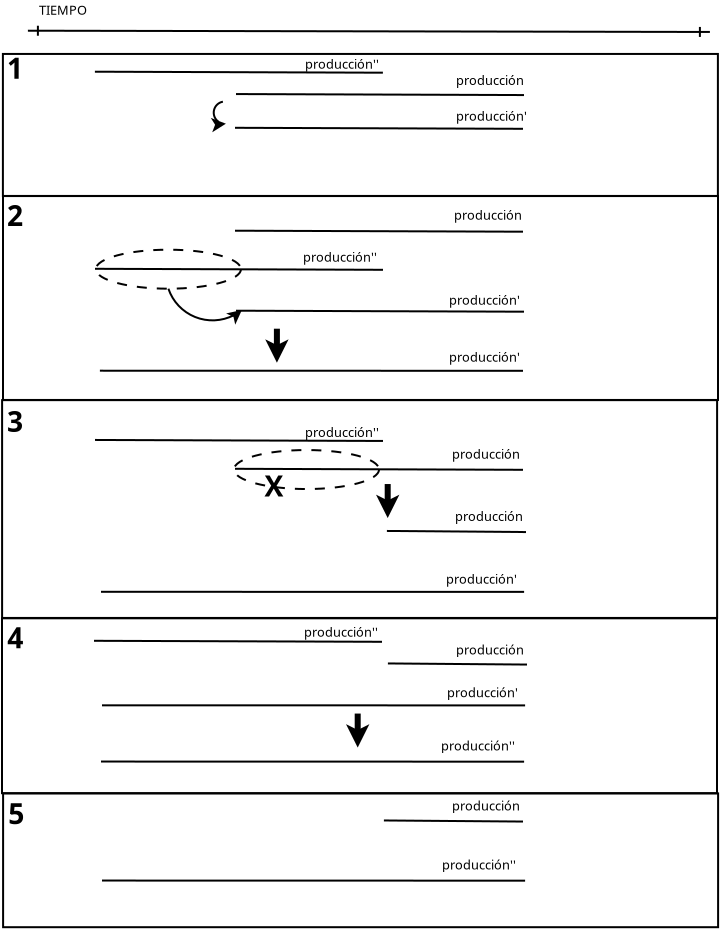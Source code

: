 <?xml version="1.0" encoding="UTF-8"?>
<dia:diagram xmlns:dia="http://www.lysator.liu.se/~alla/dia/">
  <dia:layer name="Fondo" visible="true" active="true">
    <dia:object type="Standard - Box" version="0" id="O0">
      <dia:attribute name="obj_pos">
        <dia:point val="-1.19,-1.603"/>
      </dia:attribute>
      <dia:attribute name="obj_bb">
        <dia:rectangle val="-1.24,-1.653;34.61,9.338"/>
      </dia:attribute>
      <dia:attribute name="elem_corner">
        <dia:point val="-1.19,-1.603"/>
      </dia:attribute>
      <dia:attribute name="elem_width">
        <dia:real val="35.75"/>
      </dia:attribute>
      <dia:attribute name="elem_height">
        <dia:real val="10.89"/>
      </dia:attribute>
      <dia:attribute name="border_width">
        <dia:real val="0.1"/>
      </dia:attribute>
      <dia:attribute name="show_background">
        <dia:boolean val="false"/>
      </dia:attribute>
    </dia:object>
    <dia:object type="Standard - Box" version="0" id="O1">
      <dia:attribute name="obj_pos">
        <dia:point val="-1.195,9.305"/>
      </dia:attribute>
      <dia:attribute name="obj_bb">
        <dia:rectangle val="-1.245,9.255;34.605,18.1"/>
      </dia:attribute>
      <dia:attribute name="elem_corner">
        <dia:point val="-1.195,9.305"/>
      </dia:attribute>
      <dia:attribute name="elem_width">
        <dia:real val="35.75"/>
      </dia:attribute>
      <dia:attribute name="elem_height">
        <dia:real val="8.745"/>
      </dia:attribute>
      <dia:attribute name="border_width">
        <dia:real val="0.1"/>
      </dia:attribute>
      <dia:attribute name="show_background">
        <dia:boolean val="false"/>
      </dia:attribute>
    </dia:object>
    <dia:object type="Standard - Box" version="0" id="O2">
      <dia:attribute name="obj_pos">
        <dia:point val="-1.145,-11.807"/>
      </dia:attribute>
      <dia:attribute name="obj_bb">
        <dia:rectangle val="-1.195,-11.857;34.655,-1.562"/>
      </dia:attribute>
      <dia:attribute name="elem_corner">
        <dia:point val="-1.145,-11.807"/>
      </dia:attribute>
      <dia:attribute name="elem_width">
        <dia:real val="35.75"/>
      </dia:attribute>
      <dia:attribute name="elem_height">
        <dia:real val="10.195"/>
      </dia:attribute>
      <dia:attribute name="border_width">
        <dia:real val="0.1"/>
      </dia:attribute>
      <dia:attribute name="show_background">
        <dia:boolean val="false"/>
      </dia:attribute>
    </dia:object>
    <dia:object type="Standard - Box" version="0" id="O3">
      <dia:attribute name="obj_pos">
        <dia:point val="-1.15,-18.913"/>
      </dia:attribute>
      <dia:attribute name="obj_bb">
        <dia:rectangle val="-1.2,-18.962;34.65,-11.762"/>
      </dia:attribute>
      <dia:attribute name="elem_corner">
        <dia:point val="-1.15,-18.913"/>
      </dia:attribute>
      <dia:attribute name="elem_width">
        <dia:real val="35.75"/>
      </dia:attribute>
      <dia:attribute name="elem_height">
        <dia:real val="7.1"/>
      </dia:attribute>
      <dia:attribute name="border_width">
        <dia:real val="0.1"/>
      </dia:attribute>
      <dia:attribute name="show_background">
        <dia:boolean val="false"/>
      </dia:attribute>
    </dia:object>
    <dia:object type="Standard - Line" version="0" id="O4">
      <dia:attribute name="obj_pos">
        <dia:point val="0.1,-20.075"/>
      </dia:attribute>
      <dia:attribute name="obj_bb">
        <dia:rectangle val="-0.012,-20.405;34.312,-19.683"/>
      </dia:attribute>
      <dia:attribute name="conn_endpoints">
        <dia:point val="0.1,-20.075"/>
        <dia:point val="34.2,-20.012"/>
      </dia:attribute>
      <dia:attribute name="numcp">
        <dia:int val="1"/>
      </dia:attribute>
      <dia:attribute name="start_arrow">
        <dia:enum val="21"/>
      </dia:attribute>
      <dia:attribute name="start_arrow_length">
        <dia:real val="0.5"/>
      </dia:attribute>
      <dia:attribute name="start_arrow_width">
        <dia:real val="0.5"/>
      </dia:attribute>
      <dia:attribute name="end_arrow">
        <dia:enum val="21"/>
      </dia:attribute>
      <dia:attribute name="end_arrow_length">
        <dia:real val="0.5"/>
      </dia:attribute>
      <dia:attribute name="end_arrow_width">
        <dia:real val="0.5"/>
      </dia:attribute>
    </dia:object>
    <dia:object type="Standard - Text" version="1" id="O5">
      <dia:attribute name="obj_pos">
        <dia:point val="0.65,-20.875"/>
      </dia:attribute>
      <dia:attribute name="obj_bb">
        <dia:rectangle val="0.65,-21.47;3.078,-20.723"/>
      </dia:attribute>
      <dia:attribute name="text">
        <dia:composite type="text">
          <dia:attribute name="string">
            <dia:string>#TIEMPO#</dia:string>
          </dia:attribute>
          <dia:attribute name="font">
            <dia:font family="sans" style="0" name="Helvetica"/>
          </dia:attribute>
          <dia:attribute name="height">
            <dia:real val="0.8"/>
          </dia:attribute>
          <dia:attribute name="pos">
            <dia:point val="0.65,-20.875"/>
          </dia:attribute>
          <dia:attribute name="color">
            <dia:color val="#000000"/>
          </dia:attribute>
          <dia:attribute name="alignment">
            <dia:enum val="0"/>
          </dia:attribute>
        </dia:composite>
      </dia:attribute>
      <dia:attribute name="valign">
        <dia:enum val="3"/>
      </dia:attribute>
    </dia:object>
    <dia:object type="Standard - Line" version="0" id="O6">
      <dia:attribute name="obj_pos">
        <dia:point val="3.45,-18.025"/>
      </dia:attribute>
      <dia:attribute name="obj_bb">
        <dia:rectangle val="3.4,-18.075;17.9,-17.925"/>
      </dia:attribute>
      <dia:attribute name="conn_endpoints">
        <dia:point val="3.45,-18.025"/>
        <dia:point val="17.85,-17.975"/>
      </dia:attribute>
      <dia:attribute name="numcp">
        <dia:int val="1"/>
      </dia:attribute>
    </dia:object>
    <dia:object type="Standard - Text" version="1" id="O7">
      <dia:attribute name="obj_pos">
        <dia:point val="13.95,-18.175"/>
      </dia:attribute>
      <dia:attribute name="obj_bb">
        <dia:rectangle val="13.95,-18.77;17.84,-18.023"/>
      </dia:attribute>
      <dia:attribute name="text">
        <dia:composite type="text">
          <dia:attribute name="string">
            <dia:string>#producción''#</dia:string>
          </dia:attribute>
          <dia:attribute name="font">
            <dia:font family="sans" style="0" name="Helvetica"/>
          </dia:attribute>
          <dia:attribute name="height">
            <dia:real val="0.8"/>
          </dia:attribute>
          <dia:attribute name="pos">
            <dia:point val="13.95,-18.175"/>
          </dia:attribute>
          <dia:attribute name="color">
            <dia:color val="#000000"/>
          </dia:attribute>
          <dia:attribute name="alignment">
            <dia:enum val="0"/>
          </dia:attribute>
        </dia:composite>
      </dia:attribute>
      <dia:attribute name="valign">
        <dia:enum val="3"/>
      </dia:attribute>
    </dia:object>
    <dia:object type="Standard - Line" version="0" id="O8">
      <dia:attribute name="obj_pos">
        <dia:point val="10.455,-10.075"/>
      </dia:attribute>
      <dia:attribute name="obj_bb">
        <dia:rectangle val="10.405,-10.125;24.905,-9.975"/>
      </dia:attribute>
      <dia:attribute name="conn_endpoints">
        <dia:point val="10.455,-10.075"/>
        <dia:point val="24.855,-10.025"/>
      </dia:attribute>
      <dia:attribute name="numcp">
        <dia:int val="1"/>
      </dia:attribute>
    </dia:object>
    <dia:object type="Standard - Text" version="1" id="O9">
      <dia:attribute name="obj_pos">
        <dia:point val="21.405,-10.625"/>
      </dia:attribute>
      <dia:attribute name="obj_bb">
        <dia:rectangle val="21.405,-11.22;24.945,-10.473"/>
      </dia:attribute>
      <dia:attribute name="text">
        <dia:composite type="text">
          <dia:attribute name="string">
            <dia:string>#producción#</dia:string>
          </dia:attribute>
          <dia:attribute name="font">
            <dia:font family="sans" style="0" name="Helvetica"/>
          </dia:attribute>
          <dia:attribute name="height">
            <dia:real val="0.8"/>
          </dia:attribute>
          <dia:attribute name="pos">
            <dia:point val="21.405,-10.625"/>
          </dia:attribute>
          <dia:attribute name="color">
            <dia:color val="#000000"/>
          </dia:attribute>
          <dia:attribute name="alignment">
            <dia:enum val="0"/>
          </dia:attribute>
        </dia:composite>
      </dia:attribute>
      <dia:attribute name="valign">
        <dia:enum val="3"/>
      </dia:attribute>
    </dia:object>
    <dia:object type="Standard - Line" version="0" id="O10">
      <dia:attribute name="obj_pos">
        <dia:point val="10.505,-6.075"/>
      </dia:attribute>
      <dia:attribute name="obj_bb">
        <dia:rectangle val="10.455,-6.125;24.955,-5.975"/>
      </dia:attribute>
      <dia:attribute name="conn_endpoints">
        <dia:point val="10.505,-6.075"/>
        <dia:point val="24.905,-6.025"/>
      </dia:attribute>
      <dia:attribute name="numcp">
        <dia:int val="1"/>
      </dia:attribute>
    </dia:object>
    <dia:object type="Standard - Text" version="1" id="O11">
      <dia:attribute name="obj_pos">
        <dia:point val="21.505,-15.575"/>
      </dia:attribute>
      <dia:attribute name="obj_bb">
        <dia:rectangle val="21.505,-16.17;25.22,-15.422"/>
      </dia:attribute>
      <dia:attribute name="text">
        <dia:composite type="text">
          <dia:attribute name="string">
            <dia:string>#producción'#</dia:string>
          </dia:attribute>
          <dia:attribute name="font">
            <dia:font family="sans" style="0" name="Helvetica"/>
          </dia:attribute>
          <dia:attribute name="height">
            <dia:real val="0.8"/>
          </dia:attribute>
          <dia:attribute name="pos">
            <dia:point val="21.505,-15.575"/>
          </dia:attribute>
          <dia:attribute name="color">
            <dia:color val="#000000"/>
          </dia:attribute>
          <dia:attribute name="alignment">
            <dia:enum val="0"/>
          </dia:attribute>
        </dia:composite>
      </dia:attribute>
      <dia:attribute name="valign">
        <dia:enum val="3"/>
      </dia:attribute>
    </dia:object>
    <dia:object type="Standard - Arc" version="0" id="O12">
      <dia:attribute name="obj_pos">
        <dia:point val="9.85,-16.525"/>
      </dia:attribute>
      <dia:attribute name="obj_bb">
        <dia:rectangle val="9.245,-16.581;10.056,-14.995"/>
      </dia:attribute>
      <dia:attribute name="conn_endpoints">
        <dia:point val="9.85,-16.525"/>
        <dia:point val="10,-15.425"/>
      </dia:attribute>
      <dia:attribute name="curve_distance">
        <dia:real val="0.534"/>
      </dia:attribute>
      <dia:attribute name="end_arrow">
        <dia:enum val="22"/>
      </dia:attribute>
      <dia:attribute name="end_arrow_length">
        <dia:real val="0.5"/>
      </dia:attribute>
      <dia:attribute name="end_arrow_width">
        <dia:real val="0.5"/>
      </dia:attribute>
    </dia:object>
    <dia:object type="Standard - Line" version="0" id="O13">
      <dia:attribute name="obj_pos">
        <dia:point val="3.455,-8.17"/>
      </dia:attribute>
      <dia:attribute name="obj_bb">
        <dia:rectangle val="3.405,-8.22;17.905,-8.07"/>
      </dia:attribute>
      <dia:attribute name="conn_endpoints">
        <dia:point val="3.455,-8.17"/>
        <dia:point val="17.855,-8.12"/>
      </dia:attribute>
      <dia:attribute name="numcp">
        <dia:int val="1"/>
      </dia:attribute>
    </dia:object>
    <dia:object type="Standard - Text" version="1" id="O14">
      <dia:attribute name="obj_pos">
        <dia:point val="13.855,-8.525"/>
      </dia:attribute>
      <dia:attribute name="obj_bb">
        <dia:rectangle val="13.855,-9.12;17.745,-8.373"/>
      </dia:attribute>
      <dia:attribute name="text">
        <dia:composite type="text">
          <dia:attribute name="string">
            <dia:string>#producción''#</dia:string>
          </dia:attribute>
          <dia:attribute name="font">
            <dia:font family="sans" style="0" name="Helvetica"/>
          </dia:attribute>
          <dia:attribute name="height">
            <dia:real val="0.8"/>
          </dia:attribute>
          <dia:attribute name="pos">
            <dia:point val="13.855,-8.525"/>
          </dia:attribute>
          <dia:attribute name="color">
            <dia:color val="#000000"/>
          </dia:attribute>
          <dia:attribute name="alignment">
            <dia:enum val="0"/>
          </dia:attribute>
        </dia:composite>
      </dia:attribute>
      <dia:attribute name="valign">
        <dia:enum val="3"/>
      </dia:attribute>
    </dia:object>
    <dia:object type="Standard - Text" version="1" id="O15">
      <dia:attribute name="obj_pos">
        <dia:point val="21.155,-6.375"/>
      </dia:attribute>
      <dia:attribute name="obj_bb">
        <dia:rectangle val="21.155,-6.97;24.87,-6.223"/>
      </dia:attribute>
      <dia:attribute name="text">
        <dia:composite type="text">
          <dia:attribute name="string">
            <dia:string>#producción'#</dia:string>
          </dia:attribute>
          <dia:attribute name="font">
            <dia:font family="sans" style="0" name="Helvetica"/>
          </dia:attribute>
          <dia:attribute name="height">
            <dia:real val="0.8"/>
          </dia:attribute>
          <dia:attribute name="pos">
            <dia:point val="21.155,-6.375"/>
          </dia:attribute>
          <dia:attribute name="color">
            <dia:color val="#000000"/>
          </dia:attribute>
          <dia:attribute name="alignment">
            <dia:enum val="0"/>
          </dia:attribute>
        </dia:composite>
      </dia:attribute>
      <dia:attribute name="valign">
        <dia:enum val="3"/>
      </dia:attribute>
    </dia:object>
    <dia:object type="Standard - Line" version="0" id="O16">
      <dia:attribute name="obj_pos">
        <dia:point val="10.455,-15.22"/>
      </dia:attribute>
      <dia:attribute name="obj_bb">
        <dia:rectangle val="10.405,-15.27;24.905,-15.12"/>
      </dia:attribute>
      <dia:attribute name="conn_endpoints">
        <dia:point val="10.455,-15.22"/>
        <dia:point val="24.855,-15.17"/>
      </dia:attribute>
      <dia:attribute name="numcp">
        <dia:int val="1"/>
      </dia:attribute>
    </dia:object>
    <dia:object type="Standard - Ellipse" version="0" id="O17">
      <dia:attribute name="obj_pos">
        <dia:point val="3.5,-9.125"/>
      </dia:attribute>
      <dia:attribute name="obj_bb">
        <dia:rectangle val="3.45,-9.175;10.8,-7.125"/>
      </dia:attribute>
      <dia:attribute name="elem_corner">
        <dia:point val="3.5,-9.125"/>
      </dia:attribute>
      <dia:attribute name="elem_width">
        <dia:real val="7.25"/>
      </dia:attribute>
      <dia:attribute name="elem_height">
        <dia:real val="1.95"/>
      </dia:attribute>
      <dia:attribute name="border_width">
        <dia:real val="0.1"/>
      </dia:attribute>
      <dia:attribute name="show_background">
        <dia:boolean val="false"/>
      </dia:attribute>
      <dia:attribute name="line_style">
        <dia:enum val="1"/>
      </dia:attribute>
      <dia:attribute name="dashlength">
        <dia:real val="0.5"/>
      </dia:attribute>
    </dia:object>
    <dia:object type="Standard - Line" version="0" id="O18">
      <dia:attribute name="obj_pos">
        <dia:point val="3.7,-3.075"/>
      </dia:attribute>
      <dia:attribute name="obj_bb">
        <dia:rectangle val="3.65,-3.125;24.905,-3.02"/>
      </dia:attribute>
      <dia:attribute name="conn_endpoints">
        <dia:point val="3.7,-3.075"/>
        <dia:point val="24.855,-3.07"/>
      </dia:attribute>
      <dia:attribute name="numcp">
        <dia:int val="1"/>
      </dia:attribute>
    </dia:object>
    <dia:object type="Standard - Line" version="0" id="O19">
      <dia:attribute name="obj_pos">
        <dia:point val="12.55,-5.175"/>
      </dia:attribute>
      <dia:attribute name="obj_bb">
        <dia:rectangle val="11.965,-5.325;13.135,-3.14"/>
      </dia:attribute>
      <dia:attribute name="conn_endpoints">
        <dia:point val="12.55,-5.175"/>
        <dia:point val="12.55,-3.475"/>
      </dia:attribute>
      <dia:attribute name="numcp">
        <dia:int val="1"/>
      </dia:attribute>
      <dia:attribute name="line_width">
        <dia:real val="0.3"/>
      </dia:attribute>
      <dia:attribute name="end_arrow">
        <dia:enum val="22"/>
      </dia:attribute>
      <dia:attribute name="end_arrow_length">
        <dia:real val="0.5"/>
      </dia:attribute>
      <dia:attribute name="end_arrow_width">
        <dia:real val="0.5"/>
      </dia:attribute>
    </dia:object>
    <dia:object type="Standard - Text" version="1" id="O20">
      <dia:attribute name="obj_pos">
        <dia:point val="21.155,-3.525"/>
      </dia:attribute>
      <dia:attribute name="obj_bb">
        <dia:rectangle val="21.155,-4.12;24.87,-3.373"/>
      </dia:attribute>
      <dia:attribute name="text">
        <dia:composite type="text">
          <dia:attribute name="string">
            <dia:string>#producción'#</dia:string>
          </dia:attribute>
          <dia:attribute name="font">
            <dia:font family="sans" style="0" name="Helvetica"/>
          </dia:attribute>
          <dia:attribute name="height">
            <dia:real val="0.8"/>
          </dia:attribute>
          <dia:attribute name="pos">
            <dia:point val="21.155,-3.525"/>
          </dia:attribute>
          <dia:attribute name="color">
            <dia:color val="#000000"/>
          </dia:attribute>
          <dia:attribute name="alignment">
            <dia:enum val="0"/>
          </dia:attribute>
        </dia:composite>
      </dia:attribute>
      <dia:attribute name="valign">
        <dia:enum val="3"/>
      </dia:attribute>
    </dia:object>
    <dia:object type="Standard - Line" version="0" id="O21">
      <dia:attribute name="obj_pos">
        <dia:point val="10.455,1.83"/>
      </dia:attribute>
      <dia:attribute name="obj_bb">
        <dia:rectangle val="10.405,1.78;24.905,1.93"/>
      </dia:attribute>
      <dia:attribute name="conn_endpoints">
        <dia:point val="10.455,1.83"/>
        <dia:point val="24.855,1.88"/>
      </dia:attribute>
      <dia:attribute name="numcp">
        <dia:int val="1"/>
      </dia:attribute>
    </dia:object>
    <dia:object type="Standard - Text" version="1" id="O22">
      <dia:attribute name="obj_pos">
        <dia:point val="21.305,1.325"/>
      </dia:attribute>
      <dia:attribute name="obj_bb">
        <dia:rectangle val="21.286,0.711;24.845,1.515"/>
      </dia:attribute>
      <dia:attribute name="text">
        <dia:composite type="text">
          <dia:attribute name="string">
            <dia:string>#producción#</dia:string>
          </dia:attribute>
          <dia:attribute name="font">
            <dia:font family="sans" style="0" name="Helvetica"/>
          </dia:attribute>
          <dia:attribute name="height">
            <dia:real val="0.8"/>
          </dia:attribute>
          <dia:attribute name="pos">
            <dia:point val="21.305,1.325"/>
          </dia:attribute>
          <dia:attribute name="color">
            <dia:color val="#000000"/>
          </dia:attribute>
          <dia:attribute name="alignment">
            <dia:enum val="0"/>
          </dia:attribute>
        </dia:composite>
      </dia:attribute>
      <dia:attribute name="valign">
        <dia:enum val="3"/>
      </dia:attribute>
    </dia:object>
    <dia:object type="Standard - Line" version="0" id="O23">
      <dia:attribute name="obj_pos">
        <dia:point val="3.755,7.98"/>
      </dia:attribute>
      <dia:attribute name="obj_bb">
        <dia:rectangle val="3.705,7.93;24.96,8.035"/>
      </dia:attribute>
      <dia:attribute name="conn_endpoints">
        <dia:point val="3.755,7.98"/>
        <dia:point val="24.91,7.985"/>
      </dia:attribute>
      <dia:attribute name="numcp">
        <dia:int val="1"/>
      </dia:attribute>
    </dia:object>
    <dia:object type="Standard - Text" version="1" id="O24">
      <dia:attribute name="obj_pos">
        <dia:point val="21.005,7.575"/>
      </dia:attribute>
      <dia:attribute name="obj_bb">
        <dia:rectangle val="21.005,6.98;24.72,7.728"/>
      </dia:attribute>
      <dia:attribute name="text">
        <dia:composite type="text">
          <dia:attribute name="string">
            <dia:string>#producción'#</dia:string>
          </dia:attribute>
          <dia:attribute name="font">
            <dia:font family="sans" style="0" name="Helvetica"/>
          </dia:attribute>
          <dia:attribute name="height">
            <dia:real val="0.8"/>
          </dia:attribute>
          <dia:attribute name="pos">
            <dia:point val="21.005,7.575"/>
          </dia:attribute>
          <dia:attribute name="color">
            <dia:color val="#000000"/>
          </dia:attribute>
          <dia:attribute name="alignment">
            <dia:enum val="0"/>
          </dia:attribute>
        </dia:composite>
      </dia:attribute>
      <dia:attribute name="valign">
        <dia:enum val="3"/>
      </dia:attribute>
    </dia:object>
    <dia:object type="Standard - Line" version="0" id="O25">
      <dia:attribute name="obj_pos">
        <dia:point val="3.455,0.388"/>
      </dia:attribute>
      <dia:attribute name="obj_bb">
        <dia:rectangle val="3.405,0.337;17.905,0.488"/>
      </dia:attribute>
      <dia:attribute name="conn_endpoints">
        <dia:point val="3.455,0.388"/>
        <dia:point val="17.855,0.438"/>
      </dia:attribute>
      <dia:attribute name="numcp">
        <dia:int val="1"/>
      </dia:attribute>
    </dia:object>
    <dia:object type="Standard - Text" version="1" id="O26">
      <dia:attribute name="obj_pos">
        <dia:point val="13.955,0.237"/>
      </dia:attribute>
      <dia:attribute name="obj_bb">
        <dia:rectangle val="13.955,-0.357;17.845,0.39"/>
      </dia:attribute>
      <dia:attribute name="text">
        <dia:composite type="text">
          <dia:attribute name="string">
            <dia:string>#producción''#</dia:string>
          </dia:attribute>
          <dia:attribute name="font">
            <dia:font family="sans" style="0" name="Helvetica"/>
          </dia:attribute>
          <dia:attribute name="height">
            <dia:real val="0.8"/>
          </dia:attribute>
          <dia:attribute name="pos">
            <dia:point val="13.955,0.237"/>
          </dia:attribute>
          <dia:attribute name="color">
            <dia:color val="#000000"/>
          </dia:attribute>
          <dia:attribute name="alignment">
            <dia:enum val="0"/>
          </dia:attribute>
        </dia:composite>
      </dia:attribute>
      <dia:attribute name="valign">
        <dia:enum val="3"/>
      </dia:attribute>
    </dia:object>
    <dia:object type="Standard - Ellipse" version="0" id="O27">
      <dia:attribute name="obj_pos">
        <dia:point val="10.405,0.892"/>
      </dia:attribute>
      <dia:attribute name="obj_bb">
        <dia:rectangle val="10.355,0.843;17.705,2.893"/>
      </dia:attribute>
      <dia:attribute name="elem_corner">
        <dia:point val="10.405,0.892"/>
      </dia:attribute>
      <dia:attribute name="elem_width">
        <dia:real val="7.25"/>
      </dia:attribute>
      <dia:attribute name="elem_height">
        <dia:real val="1.95"/>
      </dia:attribute>
      <dia:attribute name="border_width">
        <dia:real val="0.1"/>
      </dia:attribute>
      <dia:attribute name="show_background">
        <dia:boolean val="false"/>
      </dia:attribute>
      <dia:attribute name="line_style">
        <dia:enum val="1"/>
      </dia:attribute>
      <dia:attribute name="dashlength">
        <dia:real val="0.5"/>
      </dia:attribute>
    </dia:object>
    <dia:object type="Standard - Line" version="0" id="O28">
      <dia:attribute name="obj_pos">
        <dia:point val="18.09,2.592"/>
      </dia:attribute>
      <dia:attribute name="obj_bb">
        <dia:rectangle val="17.505,2.442;18.676,4.628"/>
      </dia:attribute>
      <dia:attribute name="conn_endpoints">
        <dia:point val="18.09,2.592"/>
        <dia:point val="18.09,4.293"/>
      </dia:attribute>
      <dia:attribute name="numcp">
        <dia:int val="1"/>
      </dia:attribute>
      <dia:attribute name="line_width">
        <dia:real val="0.3"/>
      </dia:attribute>
      <dia:attribute name="end_arrow">
        <dia:enum val="22"/>
      </dia:attribute>
      <dia:attribute name="end_arrow_length">
        <dia:real val="0.5"/>
      </dia:attribute>
      <dia:attribute name="end_arrow_width">
        <dia:real val="0.5"/>
      </dia:attribute>
    </dia:object>
    <dia:object type="Standard - Line" version="0" id="O29">
      <dia:attribute name="obj_pos">
        <dia:point val="18.05,4.938"/>
      </dia:attribute>
      <dia:attribute name="obj_bb">
        <dia:rectangle val="18.0,4.887;25.056,5.043"/>
      </dia:attribute>
      <dia:attribute name="conn_endpoints">
        <dia:point val="18.05,4.938"/>
        <dia:point val="25.005,4.993"/>
      </dia:attribute>
      <dia:attribute name="numcp">
        <dia:int val="1"/>
      </dia:attribute>
    </dia:object>
    <dia:object type="Standard - Text" version="1" id="O30">
      <dia:attribute name="obj_pos">
        <dia:point val="21.455,4.438"/>
      </dia:attribute>
      <dia:attribute name="obj_bb">
        <dia:rectangle val="21.455,3.842;24.995,4.59"/>
      </dia:attribute>
      <dia:attribute name="text">
        <dia:composite type="text">
          <dia:attribute name="string">
            <dia:string>#producción#</dia:string>
          </dia:attribute>
          <dia:attribute name="font">
            <dia:font family="sans" style="0" name="Helvetica"/>
          </dia:attribute>
          <dia:attribute name="height">
            <dia:real val="0.8"/>
          </dia:attribute>
          <dia:attribute name="pos">
            <dia:point val="21.455,4.438"/>
          </dia:attribute>
          <dia:attribute name="color">
            <dia:color val="#000000"/>
          </dia:attribute>
          <dia:attribute name="alignment">
            <dia:enum val="0"/>
          </dia:attribute>
        </dia:composite>
      </dia:attribute>
      <dia:attribute name="valign">
        <dia:enum val="3"/>
      </dia:attribute>
    </dia:object>
    <dia:object type="Standard - Line" version="0" id="O31">
      <dia:attribute name="obj_pos">
        <dia:point val="3.805,13.655"/>
      </dia:attribute>
      <dia:attribute name="obj_bb">
        <dia:rectangle val="3.755,13.605;25.01,13.71"/>
      </dia:attribute>
      <dia:attribute name="conn_endpoints">
        <dia:point val="3.805,13.655"/>
        <dia:point val="24.96,13.66"/>
      </dia:attribute>
      <dia:attribute name="numcp">
        <dia:int val="1"/>
      </dia:attribute>
    </dia:object>
    <dia:object type="Standard - Text" version="1" id="O32">
      <dia:attribute name="obj_pos">
        <dia:point val="21.055,13.25"/>
      </dia:attribute>
      <dia:attribute name="obj_bb">
        <dia:rectangle val="21.055,12.655;24.77,13.402"/>
      </dia:attribute>
      <dia:attribute name="text">
        <dia:composite type="text">
          <dia:attribute name="string">
            <dia:string>#producción'#</dia:string>
          </dia:attribute>
          <dia:attribute name="font">
            <dia:font family="sans" style="0" name="Helvetica"/>
          </dia:attribute>
          <dia:attribute name="height">
            <dia:real val="0.8"/>
          </dia:attribute>
          <dia:attribute name="pos">
            <dia:point val="21.055,13.25"/>
          </dia:attribute>
          <dia:attribute name="color">
            <dia:color val="#000000"/>
          </dia:attribute>
          <dia:attribute name="alignment">
            <dia:enum val="0"/>
          </dia:attribute>
        </dia:composite>
      </dia:attribute>
      <dia:attribute name="valign">
        <dia:enum val="3"/>
      </dia:attribute>
    </dia:object>
    <dia:object type="Standard - Line" version="0" id="O33">
      <dia:attribute name="obj_pos">
        <dia:point val="16.59,14.068"/>
      </dia:attribute>
      <dia:attribute name="obj_bb">
        <dia:rectangle val="16.005,13.918;17.176,16.103"/>
      </dia:attribute>
      <dia:attribute name="conn_endpoints">
        <dia:point val="16.59,14.068"/>
        <dia:point val="16.59,15.768"/>
      </dia:attribute>
      <dia:attribute name="numcp">
        <dia:int val="1"/>
      </dia:attribute>
      <dia:attribute name="line_width">
        <dia:real val="0.3"/>
      </dia:attribute>
      <dia:attribute name="end_arrow">
        <dia:enum val="22"/>
      </dia:attribute>
      <dia:attribute name="end_arrow_length">
        <dia:real val="0.5"/>
      </dia:attribute>
      <dia:attribute name="end_arrow_width">
        <dia:real val="0.5"/>
      </dia:attribute>
    </dia:object>
    <dia:object type="Standard - Line" version="0" id="O34">
      <dia:attribute name="obj_pos">
        <dia:point val="18.1,11.562"/>
      </dia:attribute>
      <dia:attribute name="obj_bb">
        <dia:rectangle val="18.05,11.512;25.106,11.668"/>
      </dia:attribute>
      <dia:attribute name="conn_endpoints">
        <dia:point val="18.1,11.562"/>
        <dia:point val="25.055,11.618"/>
      </dia:attribute>
      <dia:attribute name="numcp">
        <dia:int val="1"/>
      </dia:attribute>
    </dia:object>
    <dia:object type="Standard - Text" version="1" id="O35">
      <dia:attribute name="obj_pos">
        <dia:point val="21.505,11.113"/>
      </dia:attribute>
      <dia:attribute name="obj_bb">
        <dia:rectangle val="21.505,10.518;25.045,11.265"/>
      </dia:attribute>
      <dia:attribute name="text">
        <dia:composite type="text">
          <dia:attribute name="string">
            <dia:string>#producción#</dia:string>
          </dia:attribute>
          <dia:attribute name="font">
            <dia:font family="sans" style="0" name="Helvetica"/>
          </dia:attribute>
          <dia:attribute name="height">
            <dia:real val="0.8"/>
          </dia:attribute>
          <dia:attribute name="pos">
            <dia:point val="21.505,11.113"/>
          </dia:attribute>
          <dia:attribute name="color">
            <dia:color val="#000000"/>
          </dia:attribute>
          <dia:attribute name="alignment">
            <dia:enum val="0"/>
          </dia:attribute>
        </dia:composite>
      </dia:attribute>
      <dia:attribute name="valign">
        <dia:enum val="3"/>
      </dia:attribute>
    </dia:object>
    <dia:object type="Standard - Line" version="0" id="O36">
      <dia:attribute name="obj_pos">
        <dia:point val="3.755,16.468"/>
      </dia:attribute>
      <dia:attribute name="obj_bb">
        <dia:rectangle val="3.705,16.418;24.96,16.523"/>
      </dia:attribute>
      <dia:attribute name="conn_endpoints">
        <dia:point val="3.755,16.468"/>
        <dia:point val="24.91,16.473"/>
      </dia:attribute>
      <dia:attribute name="numcp">
        <dia:int val="1"/>
      </dia:attribute>
    </dia:object>
    <dia:object type="Standard - Text" version="1" id="O37">
      <dia:attribute name="obj_pos">
        <dia:point val="20.755,15.912"/>
      </dia:attribute>
      <dia:attribute name="obj_bb">
        <dia:rectangle val="20.755,15.318;24.645,16.065"/>
      </dia:attribute>
      <dia:attribute name="text">
        <dia:composite type="text">
          <dia:attribute name="string">
            <dia:string>#producción''#</dia:string>
          </dia:attribute>
          <dia:attribute name="font">
            <dia:font family="sans" style="0" name="Helvetica"/>
          </dia:attribute>
          <dia:attribute name="height">
            <dia:real val="0.8"/>
          </dia:attribute>
          <dia:attribute name="pos">
            <dia:point val="20.755,15.912"/>
          </dia:attribute>
          <dia:attribute name="color">
            <dia:color val="#000000"/>
          </dia:attribute>
          <dia:attribute name="alignment">
            <dia:enum val="0"/>
          </dia:attribute>
        </dia:composite>
      </dia:attribute>
      <dia:attribute name="valign">
        <dia:enum val="3"/>
      </dia:attribute>
    </dia:object>
    <dia:object type="Standard - Line" version="0" id="O38">
      <dia:attribute name="obj_pos">
        <dia:point val="17.9,19.413"/>
      </dia:attribute>
      <dia:attribute name="obj_bb">
        <dia:rectangle val="17.85,19.362;24.906,19.518"/>
      </dia:attribute>
      <dia:attribute name="conn_endpoints">
        <dia:point val="17.9,19.413"/>
        <dia:point val="24.855,19.468"/>
      </dia:attribute>
      <dia:attribute name="numcp">
        <dia:int val="1"/>
      </dia:attribute>
    </dia:object>
    <dia:object type="Standard - Text" version="1" id="O39">
      <dia:attribute name="obj_pos">
        <dia:point val="21.305,18.913"/>
      </dia:attribute>
      <dia:attribute name="obj_bb">
        <dia:rectangle val="21.305,18.317;24.845,19.065"/>
      </dia:attribute>
      <dia:attribute name="text">
        <dia:composite type="text">
          <dia:attribute name="string">
            <dia:string>#producción#</dia:string>
          </dia:attribute>
          <dia:attribute name="font">
            <dia:font family="sans" style="0" name="Helvetica"/>
          </dia:attribute>
          <dia:attribute name="height">
            <dia:real val="0.8"/>
          </dia:attribute>
          <dia:attribute name="pos">
            <dia:point val="21.305,18.913"/>
          </dia:attribute>
          <dia:attribute name="color">
            <dia:color val="#000000"/>
          </dia:attribute>
          <dia:attribute name="alignment">
            <dia:enum val="0"/>
          </dia:attribute>
        </dia:composite>
      </dia:attribute>
      <dia:attribute name="valign">
        <dia:enum val="3"/>
      </dia:attribute>
    </dia:object>
    <dia:object type="Standard - Line" version="0" id="O40">
      <dia:attribute name="obj_pos">
        <dia:point val="3.805,22.418"/>
      </dia:attribute>
      <dia:attribute name="obj_bb">
        <dia:rectangle val="3.755,22.367;25.01,22.473"/>
      </dia:attribute>
      <dia:attribute name="conn_endpoints">
        <dia:point val="3.805,22.418"/>
        <dia:point val="24.96,22.423"/>
      </dia:attribute>
      <dia:attribute name="numcp">
        <dia:int val="1"/>
      </dia:attribute>
    </dia:object>
    <dia:object type="Standard - Text" version="1" id="O41">
      <dia:attribute name="obj_pos">
        <dia:point val="20.805,21.863"/>
      </dia:attribute>
      <dia:attribute name="obj_bb">
        <dia:rectangle val="20.805,21.267;24.695,22.015"/>
      </dia:attribute>
      <dia:attribute name="text">
        <dia:composite type="text">
          <dia:attribute name="string">
            <dia:string>#producción''#</dia:string>
          </dia:attribute>
          <dia:attribute name="font">
            <dia:font family="sans" style="0" name="Helvetica"/>
          </dia:attribute>
          <dia:attribute name="height">
            <dia:real val="0.8"/>
          </dia:attribute>
          <dia:attribute name="pos">
            <dia:point val="20.805,21.863"/>
          </dia:attribute>
          <dia:attribute name="color">
            <dia:color val="#000000"/>
          </dia:attribute>
          <dia:attribute name="alignment">
            <dia:enum val="0"/>
          </dia:attribute>
        </dia:composite>
      </dia:attribute>
      <dia:attribute name="valign">
        <dia:enum val="3"/>
      </dia:attribute>
    </dia:object>
    <dia:object type="Standard - Box" version="0" id="O42">
      <dia:attribute name="obj_pos">
        <dia:point val="-1.14,18.06"/>
      </dia:attribute>
      <dia:attribute name="obj_bb">
        <dia:rectangle val="-1.19,18.01;34.66,24.8"/>
      </dia:attribute>
      <dia:attribute name="elem_corner">
        <dia:point val="-1.14,18.06"/>
      </dia:attribute>
      <dia:attribute name="elem_width">
        <dia:real val="35.75"/>
      </dia:attribute>
      <dia:attribute name="elem_height">
        <dia:real val="6.69"/>
      </dia:attribute>
      <dia:attribute name="border_width">
        <dia:real val="0.1"/>
      </dia:attribute>
      <dia:attribute name="show_background">
        <dia:boolean val="false"/>
      </dia:attribute>
    </dia:object>
    <dia:object type="Standard - Line" version="0" id="O43">
      <dia:attribute name="obj_pos">
        <dia:point val="10.505,-16.907"/>
      </dia:attribute>
      <dia:attribute name="obj_bb">
        <dia:rectangle val="10.455,-16.957;24.955,-16.807"/>
      </dia:attribute>
      <dia:attribute name="conn_endpoints">
        <dia:point val="10.505,-16.907"/>
        <dia:point val="24.905,-16.857"/>
      </dia:attribute>
      <dia:attribute name="numcp">
        <dia:int val="1"/>
      </dia:attribute>
    </dia:object>
    <dia:object type="Standard - Text" version="1" id="O44">
      <dia:attribute name="obj_pos">
        <dia:point val="21.505,-17.363"/>
      </dia:attribute>
      <dia:attribute name="obj_bb">
        <dia:rectangle val="21.505,-17.957;25.045,-17.21"/>
      </dia:attribute>
      <dia:attribute name="text">
        <dia:composite type="text">
          <dia:attribute name="string">
            <dia:string>#producción#</dia:string>
          </dia:attribute>
          <dia:attribute name="font">
            <dia:font family="sans" style="0" name="Helvetica"/>
          </dia:attribute>
          <dia:attribute name="height">
            <dia:real val="0.8"/>
          </dia:attribute>
          <dia:attribute name="pos">
            <dia:point val="21.505,-17.363"/>
          </dia:attribute>
          <dia:attribute name="color">
            <dia:color val="#000000"/>
          </dia:attribute>
          <dia:attribute name="alignment">
            <dia:enum val="0"/>
          </dia:attribute>
        </dia:composite>
      </dia:attribute>
      <dia:attribute name="valign">
        <dia:enum val="3"/>
      </dia:attribute>
    </dia:object>
    <dia:object type="Standard - Arc" version="0" id="O45">
      <dia:attribute name="obj_pos">
        <dia:point val="7.125,-7.175"/>
      </dia:attribute>
      <dia:attribute name="obj_bb">
        <dia:rectangle val="7.063,-7.237;10.862,-5.375"/>
      </dia:attribute>
      <dia:attribute name="conn_endpoints">
        <dia:point val="7.125,-7.175"/>
        <dia:point val="10.8,-6.112"/>
      </dia:attribute>
      <dia:attribute name="curve_distance">
        <dia:real val="1"/>
      </dia:attribute>
      <dia:attribute name="line_width">
        <dia:real val="0.1"/>
      </dia:attribute>
      <dia:attribute name="end_arrow">
        <dia:enum val="22"/>
      </dia:attribute>
      <dia:attribute name="end_arrow_length">
        <dia:real val="0.5"/>
      </dia:attribute>
      <dia:attribute name="end_arrow_width">
        <dia:real val="0.5"/>
      </dia:attribute>
      <dia:connections>
        <dia:connection handle="0" to="O17" connection="6"/>
      </dia:connections>
    </dia:object>
    <dia:object type="Standard - Text" version="1" id="O46">
      <dia:attribute name="obj_pos">
        <dia:point val="-0.95,-17.675"/>
      </dia:attribute>
      <dia:attribute name="obj_bb">
        <dia:rectangle val="-0.95,-18.985;0.033,-17.34"/>
      </dia:attribute>
      <dia:attribute name="text">
        <dia:composite type="text">
          <dia:attribute name="string">
            <dia:string>#1#</dia:string>
          </dia:attribute>
          <dia:attribute name="font">
            <dia:font family="sans" style="80" name="Helvetica-Bold"/>
          </dia:attribute>
          <dia:attribute name="height">
            <dia:real val="1.764"/>
          </dia:attribute>
          <dia:attribute name="pos">
            <dia:point val="-0.95,-17.675"/>
          </dia:attribute>
          <dia:attribute name="color">
            <dia:color val="#000000"/>
          </dia:attribute>
          <dia:attribute name="alignment">
            <dia:enum val="0"/>
          </dia:attribute>
        </dia:composite>
      </dia:attribute>
      <dia:attribute name="valign">
        <dia:enum val="3"/>
      </dia:attribute>
    </dia:object>
    <dia:object type="Standard - Text" version="1" id="O47">
      <dia:attribute name="obj_pos">
        <dia:point val="-0.945,-10.31"/>
      </dia:attribute>
      <dia:attribute name="obj_bb">
        <dia:rectangle val="-0.945,-11.62;0.037,-9.975"/>
      </dia:attribute>
      <dia:attribute name="text">
        <dia:composite type="text">
          <dia:attribute name="string">
            <dia:string>#2#</dia:string>
          </dia:attribute>
          <dia:attribute name="font">
            <dia:font family="sans" style="80" name="Helvetica-Bold"/>
          </dia:attribute>
          <dia:attribute name="height">
            <dia:real val="1.764"/>
          </dia:attribute>
          <dia:attribute name="pos">
            <dia:point val="-0.945,-10.31"/>
          </dia:attribute>
          <dia:attribute name="color">
            <dia:color val="#000000"/>
          </dia:attribute>
          <dia:attribute name="alignment">
            <dia:enum val="0"/>
          </dia:attribute>
        </dia:composite>
      </dia:attribute>
      <dia:attribute name="valign">
        <dia:enum val="3"/>
      </dia:attribute>
    </dia:object>
    <dia:object type="Standard - Text" version="1" id="O48">
      <dia:attribute name="obj_pos">
        <dia:point val="-0.94,-0.005"/>
      </dia:attribute>
      <dia:attribute name="obj_bb">
        <dia:rectangle val="-0.94,-1.356;0.084,0.412"/>
      </dia:attribute>
      <dia:attribute name="text">
        <dia:composite type="text">
          <dia:attribute name="string">
            <dia:string>#3#</dia:string>
          </dia:attribute>
          <dia:attribute name="font">
            <dia:font family="sans" style="80" name="Helvetica-Bold"/>
          </dia:attribute>
          <dia:attribute name="height">
            <dia:real val="1.764"/>
          </dia:attribute>
          <dia:attribute name="pos">
            <dia:point val="-0.94,-0.005"/>
          </dia:attribute>
          <dia:attribute name="color">
            <dia:color val="#000000"/>
          </dia:attribute>
          <dia:attribute name="alignment">
            <dia:enum val="0"/>
          </dia:attribute>
        </dia:composite>
      </dia:attribute>
      <dia:attribute name="valign">
        <dia:enum val="3"/>
      </dia:attribute>
    </dia:object>
    <dia:object type="Standard - Text" version="1" id="O49">
      <dia:attribute name="obj_pos">
        <dia:point val="-0.935,10.8"/>
      </dia:attribute>
      <dia:attribute name="obj_bb">
        <dia:rectangle val="-0.935,9.449;0.089,11.217"/>
      </dia:attribute>
      <dia:attribute name="text">
        <dia:composite type="text">
          <dia:attribute name="string">
            <dia:string>#4#</dia:string>
          </dia:attribute>
          <dia:attribute name="font">
            <dia:font family="sans" style="80" name="Helvetica-Bold"/>
          </dia:attribute>
          <dia:attribute name="height">
            <dia:real val="1.764"/>
          </dia:attribute>
          <dia:attribute name="pos">
            <dia:point val="-0.935,10.8"/>
          </dia:attribute>
          <dia:attribute name="color">
            <dia:color val="#000000"/>
          </dia:attribute>
          <dia:attribute name="alignment">
            <dia:enum val="0"/>
          </dia:attribute>
        </dia:composite>
      </dia:attribute>
      <dia:attribute name="valign">
        <dia:enum val="3"/>
      </dia:attribute>
    </dia:object>
    <dia:object type="Standard - Text" version="1" id="O50">
      <dia:attribute name="obj_pos">
        <dia:point val="-0.88,19.605"/>
      </dia:attribute>
      <dia:attribute name="obj_bb">
        <dia:rectangle val="-0.88,18.254;0.144,20.022"/>
      </dia:attribute>
      <dia:attribute name="text">
        <dia:composite type="text">
          <dia:attribute name="string">
            <dia:string>#5#</dia:string>
          </dia:attribute>
          <dia:attribute name="font">
            <dia:font family="sans" style="80" name="Helvetica-Bold"/>
          </dia:attribute>
          <dia:attribute name="height">
            <dia:real val="1.764"/>
          </dia:attribute>
          <dia:attribute name="pos">
            <dia:point val="-0.88,19.605"/>
          </dia:attribute>
          <dia:attribute name="color">
            <dia:color val="#000000"/>
          </dia:attribute>
          <dia:attribute name="alignment">
            <dia:enum val="0"/>
          </dia:attribute>
        </dia:composite>
      </dia:attribute>
      <dia:attribute name="valign">
        <dia:enum val="3"/>
      </dia:attribute>
    </dia:object>
    <dia:object type="Standard - Text" version="1" id="O51">
      <dia:attribute name="obj_pos">
        <dia:point val="11.925,3.21"/>
      </dia:attribute>
      <dia:attribute name="obj_bb">
        <dia:rectangle val="11.925,1.9;13.505,3.545"/>
      </dia:attribute>
      <dia:attribute name="text">
        <dia:composite type="text">
          <dia:attribute name="string">
            <dia:string>#X #</dia:string>
          </dia:attribute>
          <dia:attribute name="font">
            <dia:font family="sans" style="80" name="Helvetica-Bold"/>
          </dia:attribute>
          <dia:attribute name="height">
            <dia:real val="1.764"/>
          </dia:attribute>
          <dia:attribute name="pos">
            <dia:point val="11.925,3.21"/>
          </dia:attribute>
          <dia:attribute name="color">
            <dia:color val="#000000"/>
          </dia:attribute>
          <dia:attribute name="alignment">
            <dia:enum val="0"/>
          </dia:attribute>
        </dia:composite>
      </dia:attribute>
      <dia:attribute name="valign">
        <dia:enum val="3"/>
      </dia:attribute>
    </dia:object>
    <dia:object type="Standard - Text" version="1" id="O52">
      <dia:attribute name="obj_pos">
        <dia:point val="13.905,10.225"/>
      </dia:attribute>
      <dia:attribute name="obj_bb">
        <dia:rectangle val="13.886,9.611;17.795,10.415"/>
      </dia:attribute>
      <dia:attribute name="text">
        <dia:composite type="text">
          <dia:attribute name="string">
            <dia:string>#producción''#</dia:string>
          </dia:attribute>
          <dia:attribute name="font">
            <dia:font family="sans" style="0" name="Helvetica"/>
          </dia:attribute>
          <dia:attribute name="height">
            <dia:real val="0.8"/>
          </dia:attribute>
          <dia:attribute name="pos">
            <dia:point val="13.905,10.225"/>
          </dia:attribute>
          <dia:attribute name="color">
            <dia:color val="#000000"/>
          </dia:attribute>
          <dia:attribute name="alignment">
            <dia:enum val="0"/>
          </dia:attribute>
        </dia:composite>
      </dia:attribute>
      <dia:attribute name="valign">
        <dia:enum val="3"/>
      </dia:attribute>
    </dia:object>
    <dia:object type="Standard - Line" version="0" id="O53">
      <dia:attribute name="obj_pos">
        <dia:point val="3.405,10.43"/>
      </dia:attribute>
      <dia:attribute name="obj_bb">
        <dia:rectangle val="3.355,10.38;17.855,10.53"/>
      </dia:attribute>
      <dia:attribute name="conn_endpoints">
        <dia:point val="3.405,10.43"/>
        <dia:point val="17.805,10.48"/>
      </dia:attribute>
      <dia:attribute name="numcp">
        <dia:int val="1"/>
      </dia:attribute>
    </dia:object>
  </dia:layer>
</dia:diagram>
